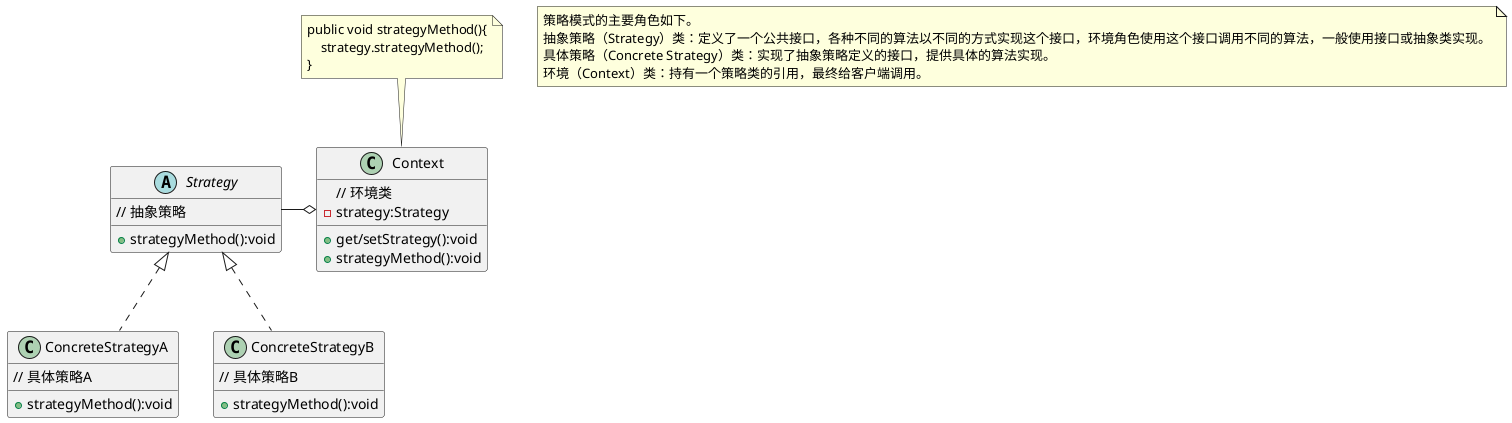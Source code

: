 @startuml
note as command
策略模式的主要角色如下。
抽象策略（Strategy）类：定义了一个公共接口，各种不同的算法以不同的方式实现这个接口，环境角色使用这个接口调用不同的算法，一般使用接口或抽象类实现。
具体策略（Concrete Strategy）类：实现了抽象策略定义的接口，提供具体的算法实现。
环境（Context）类：持有一个策略类的引用，最终给客户端调用。
end note

abstract Strategy{
// 抽象策略
+ strategyMethod():void
}

class ConcreteStrategyA{
// 具体策略A
+ strategyMethod():void
}

class ConcreteStrategyB{
// 具体策略B
+ strategyMethod():void
}

ConcreteStrategyA .up.|> Strategy
ConcreteStrategyB .up.|> Strategy

class Context{
// 环境类
- strategy:Strategy
+ get/setStrategy():void
+ strategyMethod():void
}

Strategy -right-o Context

note as contextCode
public void strategyMethod(){
    strategy.strategyMethod();
}
end note

contextCode .. Context


@enduml